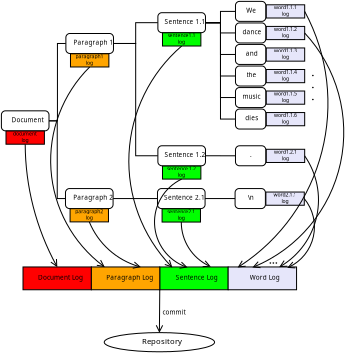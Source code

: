 <?xml version="1.0" encoding="UTF-8"?>
<dia:diagram xmlns:dia="http://www.lysator.liu.se/~alla/dia/">
  <dia:layer name="Background" visible="true">
    <dia:object type="Standard - ZigZagLine" version="0" id="O0">
      <dia:attribute name="obj_pos">
        <dia:point val="7.2,15.75"/>
      </dia:attribute>
      <dia:attribute name="obj_bb">
        <dia:rectangle val="7.15,6.03;9.36,15.8"/>
      </dia:attribute>
      <dia:attribute name="orth_points">
        <dia:point val="7.2,15.75"/>
        <dia:point val="8.255,15.75"/>
        <dia:point val="8.255,6.08"/>
        <dia:point val="9.31,6.08"/>
      </dia:attribute>
      <dia:attribute name="orth_orient">
        <dia:enum val="0"/>
        <dia:enum val="1"/>
        <dia:enum val="0"/>
      </dia:attribute>
      <dia:connections>
        <dia:connection handle="0" to="O56" connection="4"/>
        <dia:connection handle="1" to="O48" connection="3"/>
      </dia:connections>
    </dia:object>
    <dia:object type="Standard - ZigZagLine" version="0" id="O1">
      <dia:attribute name="obj_pos">
        <dia:point val="15.26,6.08"/>
      </dia:attribute>
      <dia:attribute name="obj_bb">
        <dia:rectangle val="15.21,3.43;20.86,6.13"/>
      </dia:attribute>
      <dia:attribute name="orth_points">
        <dia:point val="15.26,6.08"/>
        <dia:point val="18.035,6.08"/>
        <dia:point val="18.035,3.48"/>
        <dia:point val="20.81,3.48"/>
      </dia:attribute>
      <dia:attribute name="orth_orient">
        <dia:enum val="0"/>
        <dia:enum val="1"/>
        <dia:enum val="0"/>
      </dia:attribute>
      <dia:connections>
        <dia:connection handle="0" to="O48" connection="4"/>
        <dia:connection handle="1" to="O38" connection="3"/>
      </dia:connections>
    </dia:object>
    <dia:group>
      <dia:object type="Standard - Box" version="0" id="O2">
        <dia:attribute name="obj_pos">
          <dia:point val="30.51,11.587"/>
        </dia:attribute>
        <dia:attribute name="obj_bb">
          <dia:rectangle val="30.46,11.537;34.35,14.137"/>
        </dia:attribute>
        <dia:attribute name="elem_corner">
          <dia:point val="30.51,11.587"/>
        </dia:attribute>
        <dia:attribute name="elem_width">
          <dia:real val="3.79"/>
        </dia:attribute>
        <dia:attribute name="elem_height">
          <dia:real val="2.5"/>
        </dia:attribute>
        <dia:attribute name="show_background">
          <dia:boolean val="true"/>
        </dia:attribute>
        <dia:attribute name="corner_radius">
          <dia:real val="0.5"/>
        </dia:attribute>
      </dia:object>
      <dia:object type="Standard - Text" version="0" id="O3">
        <dia:attribute name="obj_pos">
          <dia:point val="31.392,12.998"/>
        </dia:attribute>
        <dia:attribute name="obj_bb">
          <dia:rectangle val="31.392,12.198;33.392,13.448"/>
        </dia:attribute>
        <dia:attribute name="text">
          <dia:composite type="text">
            <dia:attribute name="string">
              <dia:string>#music#</dia:string>
            </dia:attribute>
            <dia:attribute name="font">
              <dia:font family="sans" style="0" name="Helvetica"/>
            </dia:attribute>
            <dia:attribute name="height">
              <dia:real val="1"/>
            </dia:attribute>
            <dia:attribute name="pos">
              <dia:point val="31.392,12.998"/>
            </dia:attribute>
            <dia:attribute name="color">
              <dia:color val="#000000"/>
            </dia:attribute>
            <dia:attribute name="alignment">
              <dia:enum val="0"/>
            </dia:attribute>
          </dia:composite>
        </dia:attribute>
      </dia:object>
    </dia:group>
    <dia:group>
      <dia:object type="Standard - Box" version="0" id="O4">
        <dia:attribute name="obj_pos">
          <dia:point val="30.51,8.895"/>
        </dia:attribute>
        <dia:attribute name="obj_bb">
          <dia:rectangle val="30.46,8.845;34.35,11.445"/>
        </dia:attribute>
        <dia:attribute name="elem_corner">
          <dia:point val="30.51,8.895"/>
        </dia:attribute>
        <dia:attribute name="elem_width">
          <dia:real val="3.79"/>
        </dia:attribute>
        <dia:attribute name="elem_height">
          <dia:real val="2.5"/>
        </dia:attribute>
        <dia:attribute name="show_background">
          <dia:boolean val="true"/>
        </dia:attribute>
        <dia:attribute name="corner_radius">
          <dia:real val="0.5"/>
        </dia:attribute>
      </dia:object>
      <dia:object type="Standard - Text" version="0" id="O5">
        <dia:attribute name="obj_pos">
          <dia:point val="31.892,10.307"/>
        </dia:attribute>
        <dia:attribute name="obj_bb">
          <dia:rectangle val="31.892,9.507;32.892,10.757"/>
        </dia:attribute>
        <dia:attribute name="text">
          <dia:composite type="text">
            <dia:attribute name="string">
              <dia:string>#the#</dia:string>
            </dia:attribute>
            <dia:attribute name="font">
              <dia:font family="sans" style="0" name="Helvetica"/>
            </dia:attribute>
            <dia:attribute name="height">
              <dia:real val="1"/>
            </dia:attribute>
            <dia:attribute name="pos">
              <dia:point val="31.892,10.307"/>
            </dia:attribute>
            <dia:attribute name="color">
              <dia:color val="#000000"/>
            </dia:attribute>
            <dia:attribute name="alignment">
              <dia:enum val="0"/>
            </dia:attribute>
          </dia:composite>
        </dia:attribute>
      </dia:object>
    </dia:group>
    <dia:group>
      <dia:object type="Standard - Box" version="0" id="O6">
        <dia:attribute name="obj_pos">
          <dia:point val="30.51,6.203"/>
        </dia:attribute>
        <dia:attribute name="obj_bb">
          <dia:rectangle val="30.46,6.153;34.35,8.753"/>
        </dia:attribute>
        <dia:attribute name="elem_corner">
          <dia:point val="30.51,6.203"/>
        </dia:attribute>
        <dia:attribute name="elem_width">
          <dia:real val="3.79"/>
        </dia:attribute>
        <dia:attribute name="elem_height">
          <dia:real val="2.5"/>
        </dia:attribute>
        <dia:attribute name="show_background">
          <dia:boolean val="true"/>
        </dia:attribute>
        <dia:attribute name="corner_radius">
          <dia:real val="0.5"/>
        </dia:attribute>
      </dia:object>
      <dia:object type="Standard - Text" version="0" id="O7">
        <dia:attribute name="obj_pos">
          <dia:point val="31.792,7.615"/>
        </dia:attribute>
        <dia:attribute name="obj_bb">
          <dia:rectangle val="31.792,6.815;32.992,8.065"/>
        </dia:attribute>
        <dia:attribute name="text">
          <dia:composite type="text">
            <dia:attribute name="string">
              <dia:string>#and#</dia:string>
            </dia:attribute>
            <dia:attribute name="font">
              <dia:font family="sans" style="0" name="Helvetica"/>
            </dia:attribute>
            <dia:attribute name="height">
              <dia:real val="1"/>
            </dia:attribute>
            <dia:attribute name="pos">
              <dia:point val="31.792,7.615"/>
            </dia:attribute>
            <dia:attribute name="color">
              <dia:color val="#000000"/>
            </dia:attribute>
            <dia:attribute name="alignment">
              <dia:enum val="0"/>
            </dia:attribute>
          </dia:composite>
        </dia:attribute>
      </dia:object>
    </dia:group>
    <dia:group>
      <dia:object type="Standard - Box" version="0" id="O8">
        <dia:attribute name="obj_pos">
          <dia:point val="30.51,3.512"/>
        </dia:attribute>
        <dia:attribute name="obj_bb">
          <dia:rectangle val="30.46,3.462;34.35,6.062"/>
        </dia:attribute>
        <dia:attribute name="elem_corner">
          <dia:point val="30.51,3.512"/>
        </dia:attribute>
        <dia:attribute name="elem_width">
          <dia:real val="3.79"/>
        </dia:attribute>
        <dia:attribute name="elem_height">
          <dia:real val="2.5"/>
        </dia:attribute>
        <dia:attribute name="show_background">
          <dia:boolean val="true"/>
        </dia:attribute>
        <dia:attribute name="corner_radius">
          <dia:real val="0.5"/>
        </dia:attribute>
      </dia:object>
      <dia:object type="Standard - Text" version="0" id="O9">
        <dia:attribute name="obj_pos">
          <dia:point val="31.392,4.924"/>
        </dia:attribute>
        <dia:attribute name="obj_bb">
          <dia:rectangle val="31.392,4.124;33.392,5.374"/>
        </dia:attribute>
        <dia:attribute name="text">
          <dia:composite type="text">
            <dia:attribute name="string">
              <dia:string>#dance#</dia:string>
            </dia:attribute>
            <dia:attribute name="font">
              <dia:font family="sans" style="0" name="Helvetica"/>
            </dia:attribute>
            <dia:attribute name="height">
              <dia:real val="1"/>
            </dia:attribute>
            <dia:attribute name="pos">
              <dia:point val="31.392,4.924"/>
            </dia:attribute>
            <dia:attribute name="color">
              <dia:color val="#000000"/>
            </dia:attribute>
            <dia:attribute name="alignment">
              <dia:enum val="0"/>
            </dia:attribute>
          </dia:composite>
        </dia:attribute>
      </dia:object>
    </dia:group>
    <dia:group>
      <dia:object type="Standard - Box" version="0" id="O10">
        <dia:attribute name="obj_pos">
          <dia:point val="30.51,0.82"/>
        </dia:attribute>
        <dia:attribute name="obj_bb">
          <dia:rectangle val="30.46,0.77;34.35,3.37"/>
        </dia:attribute>
        <dia:attribute name="elem_corner">
          <dia:point val="30.51,0.82"/>
        </dia:attribute>
        <dia:attribute name="elem_width">
          <dia:real val="3.79"/>
        </dia:attribute>
        <dia:attribute name="elem_height">
          <dia:real val="2.5"/>
        </dia:attribute>
        <dia:attribute name="show_background">
          <dia:boolean val="true"/>
        </dia:attribute>
        <dia:attribute name="corner_radius">
          <dia:real val="0.5"/>
        </dia:attribute>
      </dia:object>
      <dia:object type="Standard - Text" version="0" id="O11">
        <dia:attribute name="obj_pos">
          <dia:point val="31.868,2.232"/>
        </dia:attribute>
        <dia:attribute name="obj_bb">
          <dia:rectangle val="31.868,1.432;32.968,2.682"/>
        </dia:attribute>
        <dia:attribute name="text">
          <dia:composite type="text">
            <dia:attribute name="string">
              <dia:string>#We#</dia:string>
            </dia:attribute>
            <dia:attribute name="font">
              <dia:font family="sans" style="0" name="Helvetica"/>
            </dia:attribute>
            <dia:attribute name="height">
              <dia:real val="1"/>
            </dia:attribute>
            <dia:attribute name="pos">
              <dia:point val="31.868,2.232"/>
            </dia:attribute>
            <dia:attribute name="color">
              <dia:color val="#000000"/>
            </dia:attribute>
            <dia:attribute name="alignment">
              <dia:enum val="0"/>
            </dia:attribute>
          </dia:composite>
        </dia:attribute>
      </dia:object>
    </dia:group>
    <dia:object type="Standard - ZigZagLine" version="0" id="O12">
      <dia:attribute name="obj_pos">
        <dia:point val="26.76,3.48"/>
      </dia:attribute>
      <dia:attribute name="obj_bb">
        <dia:rectangle val="26.71,2.02;30.56,3.53"/>
      </dia:attribute>
      <dia:attribute name="orth_points">
        <dia:point val="26.76,3.48"/>
        <dia:point val="28.635,3.48"/>
        <dia:point val="28.635,2.07"/>
        <dia:point val="30.51,2.07"/>
      </dia:attribute>
      <dia:attribute name="orth_orient">
        <dia:enum val="0"/>
        <dia:enum val="1"/>
        <dia:enum val="0"/>
      </dia:attribute>
      <dia:connections>
        <dia:connection handle="0" to="O38" connection="4"/>
        <dia:connection handle="1" to="O10" connection="3"/>
      </dia:connections>
    </dia:object>
    <dia:object type="Standard - ZigZagLine" version="0" id="O13">
      <dia:attribute name="obj_pos">
        <dia:point val="26.76,3.48"/>
      </dia:attribute>
      <dia:attribute name="obj_bb">
        <dia:rectangle val="26.71,3.43;30.56,4.812"/>
      </dia:attribute>
      <dia:attribute name="orth_points">
        <dia:point val="26.76,3.48"/>
        <dia:point val="28.635,3.48"/>
        <dia:point val="28.635,4.762"/>
        <dia:point val="30.51,4.762"/>
      </dia:attribute>
      <dia:attribute name="orth_orient">
        <dia:enum val="0"/>
        <dia:enum val="1"/>
        <dia:enum val="0"/>
      </dia:attribute>
      <dia:connections>
        <dia:connection handle="0" to="O38" connection="4"/>
        <dia:connection handle="1" to="O8" connection="3"/>
      </dia:connections>
    </dia:object>
    <dia:object type="Standard - ZigZagLine" version="0" id="O14">
      <dia:attribute name="obj_pos">
        <dia:point val="26.76,3.48"/>
      </dia:attribute>
      <dia:attribute name="obj_bb">
        <dia:rectangle val="26.71,3.43;30.56,7.503"/>
      </dia:attribute>
      <dia:attribute name="orth_points">
        <dia:point val="26.76,3.48"/>
        <dia:point val="28.635,3.48"/>
        <dia:point val="28.635,7.453"/>
        <dia:point val="30.51,7.453"/>
      </dia:attribute>
      <dia:attribute name="orth_orient">
        <dia:enum val="0"/>
        <dia:enum val="1"/>
        <dia:enum val="0"/>
      </dia:attribute>
      <dia:connections>
        <dia:connection handle="0" to="O38" connection="4"/>
        <dia:connection handle="1" to="O6" connection="3"/>
      </dia:connections>
    </dia:object>
    <dia:object type="Standard - ZigZagLine" version="0" id="O15">
      <dia:attribute name="obj_pos">
        <dia:point val="26.76,3.48"/>
      </dia:attribute>
      <dia:attribute name="obj_bb">
        <dia:rectangle val="26.71,3.43;30.56,10.195"/>
      </dia:attribute>
      <dia:attribute name="orth_points">
        <dia:point val="26.76,3.48"/>
        <dia:point val="28.635,3.48"/>
        <dia:point val="28.635,10.145"/>
        <dia:point val="30.51,10.145"/>
      </dia:attribute>
      <dia:attribute name="orth_orient">
        <dia:enum val="0"/>
        <dia:enum val="1"/>
        <dia:enum val="0"/>
      </dia:attribute>
      <dia:connections>
        <dia:connection handle="0" to="O38" connection="4"/>
        <dia:connection handle="1" to="O4" connection="3"/>
      </dia:connections>
    </dia:object>
    <dia:object type="Standard - ZigZagLine" version="0" id="O16">
      <dia:attribute name="obj_pos">
        <dia:point val="26.76,3.48"/>
      </dia:attribute>
      <dia:attribute name="obj_bb">
        <dia:rectangle val="26.71,3.43;30.56,12.887"/>
      </dia:attribute>
      <dia:attribute name="orth_points">
        <dia:point val="26.76,3.48"/>
        <dia:point val="28.635,3.48"/>
        <dia:point val="28.635,12.837"/>
        <dia:point val="30.51,12.837"/>
      </dia:attribute>
      <dia:attribute name="orth_orient">
        <dia:enum val="0"/>
        <dia:enum val="1"/>
        <dia:enum val="0"/>
      </dia:attribute>
      <dia:connections>
        <dia:connection handle="0" to="O38" connection="4"/>
        <dia:connection handle="1" to="O2" connection="3"/>
      </dia:connections>
    </dia:object>
    <dia:object type="Standard - ZigZagLine" version="0" id="O17">
      <dia:attribute name="obj_pos">
        <dia:point val="26.76,3.48"/>
      </dia:attribute>
      <dia:attribute name="obj_bb">
        <dia:rectangle val="26.71,3.43;30.56,15.578"/>
      </dia:attribute>
      <dia:attribute name="orth_points">
        <dia:point val="26.76,3.48"/>
        <dia:point val="28.635,3.48"/>
        <dia:point val="28.635,15.528"/>
        <dia:point val="30.51,15.528"/>
      </dia:attribute>
      <dia:attribute name="orth_orient">
        <dia:enum val="0"/>
        <dia:enum val="1"/>
        <dia:enum val="0"/>
      </dia:attribute>
      <dia:connections>
        <dia:connection handle="0" to="O38" connection="4"/>
        <dia:connection handle="1" to="O30" connection="3"/>
      </dia:connections>
    </dia:object>
    <dia:object type="Standard - ZigZagLine" version="0" id="O18">
      <dia:attribute name="obj_pos">
        <dia:point val="15.26,6.08"/>
      </dia:attribute>
      <dia:attribute name="obj_bb">
        <dia:rectangle val="15.21,6.03;20.86,20.165"/>
      </dia:attribute>
      <dia:attribute name="orth_points">
        <dia:point val="15.26,6.08"/>
        <dia:point val="18.035,6.08"/>
        <dia:point val="18.035,20.115"/>
        <dia:point val="20.81,20.115"/>
      </dia:attribute>
      <dia:attribute name="orth_orient">
        <dia:enum val="0"/>
        <dia:enum val="1"/>
        <dia:enum val="0"/>
      </dia:attribute>
      <dia:connections>
        <dia:connection handle="0" to="O48" connection="4"/>
        <dia:connection handle="1" to="O67" connection="3"/>
      </dia:connections>
    </dia:object>
    <dia:group>
      <dia:object type="Standard - Box" version="0" id="O19">
        <dia:attribute name="obj_pos">
          <dia:point val="34.36,1.245"/>
        </dia:attribute>
        <dia:attribute name="obj_bb">
          <dia:rectangle val="34.31,1.195;39.21,2.945"/>
        </dia:attribute>
        <dia:attribute name="elem_corner">
          <dia:point val="34.36,1.245"/>
        </dia:attribute>
        <dia:attribute name="elem_width">
          <dia:real val="4.8"/>
        </dia:attribute>
        <dia:attribute name="elem_height">
          <dia:real val="1.65"/>
        </dia:attribute>
        <dia:attribute name="inner_color">
          <dia:color val="#e6e6fa"/>
        </dia:attribute>
        <dia:attribute name="show_background">
          <dia:boolean val="true"/>
        </dia:attribute>
      </dia:object>
      <dia:object type="Standard - Text" version="0" id="O20">
        <dia:attribute name="obj_pos">
          <dia:point val="36.749,1.809"/>
        </dia:attribute>
        <dia:attribute name="obj_bb">
          <dia:rectangle val="35.399,1.159;38.099,2.959"/>
        </dia:attribute>
        <dia:attribute name="text">
          <dia:composite type="text">
            <dia:attribute name="string">
              <dia:string>#word1.1.1
log#</dia:string>
            </dia:attribute>
            <dia:attribute name="font">
              <dia:font family="sans" style="0" name="Helvetica"/>
            </dia:attribute>
            <dia:attribute name="height">
              <dia:real val="0.8"/>
            </dia:attribute>
            <dia:attribute name="pos">
              <dia:point val="36.749,1.809"/>
            </dia:attribute>
            <dia:attribute name="color">
              <dia:color val="#000000"/>
            </dia:attribute>
            <dia:attribute name="alignment">
              <dia:enum val="1"/>
            </dia:attribute>
          </dia:composite>
        </dia:attribute>
      </dia:object>
    </dia:group>
    <dia:group>
      <dia:object type="Standard - Box" version="0" id="O21">
        <dia:attribute name="obj_pos">
          <dia:point val="34.36,3.947"/>
        </dia:attribute>
        <dia:attribute name="obj_bb">
          <dia:rectangle val="34.31,3.897;39.21,5.647"/>
        </dia:attribute>
        <dia:attribute name="elem_corner">
          <dia:point val="34.36,3.947"/>
        </dia:attribute>
        <dia:attribute name="elem_width">
          <dia:real val="4.8"/>
        </dia:attribute>
        <dia:attribute name="elem_height">
          <dia:real val="1.65"/>
        </dia:attribute>
        <dia:attribute name="inner_color">
          <dia:color val="#e6e6fa"/>
        </dia:attribute>
        <dia:attribute name="show_background">
          <dia:boolean val="true"/>
        </dia:attribute>
      </dia:object>
      <dia:object type="Standard - Text" version="0" id="O22">
        <dia:attribute name="obj_pos">
          <dia:point val="36.749,4.512"/>
        </dia:attribute>
        <dia:attribute name="obj_bb">
          <dia:rectangle val="35.399,3.862;38.099,5.662"/>
        </dia:attribute>
        <dia:attribute name="text">
          <dia:composite type="text">
            <dia:attribute name="string">
              <dia:string>#word1.1.2
log#</dia:string>
            </dia:attribute>
            <dia:attribute name="font">
              <dia:font family="sans" style="0" name="Helvetica"/>
            </dia:attribute>
            <dia:attribute name="height">
              <dia:real val="0.8"/>
            </dia:attribute>
            <dia:attribute name="pos">
              <dia:point val="36.749,4.512"/>
            </dia:attribute>
            <dia:attribute name="color">
              <dia:color val="#000000"/>
            </dia:attribute>
            <dia:attribute name="alignment">
              <dia:enum val="1"/>
            </dia:attribute>
          </dia:composite>
        </dia:attribute>
      </dia:object>
    </dia:group>
    <dia:group>
      <dia:object type="Standard - Box" version="0" id="O23">
        <dia:attribute name="obj_pos">
          <dia:point val="34.36,6.639"/>
        </dia:attribute>
        <dia:attribute name="obj_bb">
          <dia:rectangle val="34.31,6.589;39.21,8.339"/>
        </dia:attribute>
        <dia:attribute name="elem_corner">
          <dia:point val="34.36,6.639"/>
        </dia:attribute>
        <dia:attribute name="elem_width">
          <dia:real val="4.8"/>
        </dia:attribute>
        <dia:attribute name="elem_height">
          <dia:real val="1.65"/>
        </dia:attribute>
        <dia:attribute name="inner_color">
          <dia:color val="#e6e6fa"/>
        </dia:attribute>
        <dia:attribute name="show_background">
          <dia:boolean val="true"/>
        </dia:attribute>
      </dia:object>
      <dia:object type="Standard - Text" version="0" id="O24">
        <dia:attribute name="obj_pos">
          <dia:point val="36.749,7.203"/>
        </dia:attribute>
        <dia:attribute name="obj_bb">
          <dia:rectangle val="35.399,6.553;38.099,8.353"/>
        </dia:attribute>
        <dia:attribute name="text">
          <dia:composite type="text">
            <dia:attribute name="string">
              <dia:string>#word1.1.3
log#</dia:string>
            </dia:attribute>
            <dia:attribute name="font">
              <dia:font family="sans" style="0" name="Helvetica"/>
            </dia:attribute>
            <dia:attribute name="height">
              <dia:real val="0.8"/>
            </dia:attribute>
            <dia:attribute name="pos">
              <dia:point val="36.749,7.203"/>
            </dia:attribute>
            <dia:attribute name="color">
              <dia:color val="#000000"/>
            </dia:attribute>
            <dia:attribute name="alignment">
              <dia:enum val="1"/>
            </dia:attribute>
          </dia:composite>
        </dia:attribute>
      </dia:object>
    </dia:group>
    <dia:group>
      <dia:object type="Standard - Box" version="0" id="O25">
        <dia:attribute name="obj_pos">
          <dia:point val="34.36,9.331"/>
        </dia:attribute>
        <dia:attribute name="obj_bb">
          <dia:rectangle val="34.31,9.281;39.21,11.031"/>
        </dia:attribute>
        <dia:attribute name="elem_corner">
          <dia:point val="34.36,9.331"/>
        </dia:attribute>
        <dia:attribute name="elem_width">
          <dia:real val="4.8"/>
        </dia:attribute>
        <dia:attribute name="elem_height">
          <dia:real val="1.65"/>
        </dia:attribute>
        <dia:attribute name="inner_color">
          <dia:color val="#e6e6fa"/>
        </dia:attribute>
        <dia:attribute name="show_background">
          <dia:boolean val="true"/>
        </dia:attribute>
      </dia:object>
      <dia:object type="Standard - Text" version="0" id="O26">
        <dia:attribute name="obj_pos">
          <dia:point val="36.749,9.895"/>
        </dia:attribute>
        <dia:attribute name="obj_bb">
          <dia:rectangle val="35.399,9.245;38.099,11.045"/>
        </dia:attribute>
        <dia:attribute name="text">
          <dia:composite type="text">
            <dia:attribute name="string">
              <dia:string>#word1.1.4
log#</dia:string>
            </dia:attribute>
            <dia:attribute name="font">
              <dia:font family="sans" style="0" name="Helvetica"/>
            </dia:attribute>
            <dia:attribute name="height">
              <dia:real val="0.8"/>
            </dia:attribute>
            <dia:attribute name="pos">
              <dia:point val="36.749,9.895"/>
            </dia:attribute>
            <dia:attribute name="color">
              <dia:color val="#000000"/>
            </dia:attribute>
            <dia:attribute name="alignment">
              <dia:enum val="1"/>
            </dia:attribute>
          </dia:composite>
        </dia:attribute>
      </dia:object>
    </dia:group>
    <dia:object type="Standard - Box" version="0" id="O27">
      <dia:attribute name="obj_pos">
        <dia:point val="34.36,12.022"/>
      </dia:attribute>
      <dia:attribute name="obj_bb">
        <dia:rectangle val="34.31,11.972;39.21,13.722"/>
      </dia:attribute>
      <dia:attribute name="elem_corner">
        <dia:point val="34.36,12.022"/>
      </dia:attribute>
      <dia:attribute name="elem_width">
        <dia:real val="4.8"/>
      </dia:attribute>
      <dia:attribute name="elem_height">
        <dia:real val="1.65"/>
      </dia:attribute>
      <dia:attribute name="inner_color">
        <dia:color val="#e6e6fa"/>
      </dia:attribute>
      <dia:attribute name="show_background">
        <dia:boolean val="true"/>
      </dia:attribute>
    </dia:object>
    <dia:object type="Standard - Text" version="0" id="O28">
      <dia:attribute name="obj_pos">
        <dia:point val="36.749,12.587"/>
      </dia:attribute>
      <dia:attribute name="obj_bb">
        <dia:rectangle val="35.399,11.937;38.099,13.737"/>
      </dia:attribute>
      <dia:attribute name="text">
        <dia:composite type="text">
          <dia:attribute name="string">
            <dia:string>#word1.1.5
log#</dia:string>
          </dia:attribute>
          <dia:attribute name="font">
            <dia:font family="sans" style="0" name="Helvetica"/>
          </dia:attribute>
          <dia:attribute name="height">
            <dia:real val="0.8"/>
          </dia:attribute>
          <dia:attribute name="pos">
            <dia:point val="36.749,12.587"/>
          </dia:attribute>
          <dia:attribute name="color">
            <dia:color val="#000000"/>
          </dia:attribute>
          <dia:attribute name="alignment">
            <dia:enum val="1"/>
          </dia:attribute>
        </dia:composite>
      </dia:attribute>
    </dia:object>
    <dia:object type="Standard - ZigZagLine" version="0" id="O29">
      <dia:attribute name="obj_pos">
        <dia:point val="26.76,20.115"/>
      </dia:attribute>
      <dia:attribute name="obj_bb">
        <dia:rectangle val="26.71,20.065;30.56,20.169"/>
      </dia:attribute>
      <dia:attribute name="orth_points">
        <dia:point val="26.76,20.115"/>
        <dia:point val="28.635,20.115"/>
        <dia:point val="28.635,20.119"/>
        <dia:point val="30.51,20.119"/>
      </dia:attribute>
      <dia:attribute name="orth_orient">
        <dia:enum val="0"/>
        <dia:enum val="1"/>
        <dia:enum val="0"/>
      </dia:attribute>
      <dia:connections>
        <dia:connection handle="0" to="O67" connection="4"/>
        <dia:connection handle="1" to="O34" connection="3"/>
      </dia:connections>
    </dia:object>
    <dia:group>
      <dia:group>
        <dia:object type="Standard - Box" version="0" id="O30">
          <dia:attribute name="obj_pos">
            <dia:point val="30.51,14.278"/>
          </dia:attribute>
          <dia:attribute name="obj_bb">
            <dia:rectangle val="30.46,14.228;34.35,16.828"/>
          </dia:attribute>
          <dia:attribute name="elem_corner">
            <dia:point val="30.51,14.278"/>
          </dia:attribute>
          <dia:attribute name="elem_width">
            <dia:real val="3.79"/>
          </dia:attribute>
          <dia:attribute name="elem_height">
            <dia:real val="2.5"/>
          </dia:attribute>
          <dia:attribute name="show_background">
            <dia:boolean val="true"/>
          </dia:attribute>
          <dia:attribute name="corner_radius">
            <dia:real val="0.5"/>
          </dia:attribute>
        </dia:object>
        <dia:object type="Standard - Text" version="0" id="O31">
          <dia:attribute name="obj_pos">
            <dia:point val="31.717,15.69"/>
          </dia:attribute>
          <dia:attribute name="obj_bb">
            <dia:rectangle val="31.717,14.89;33.067,16.14"/>
          </dia:attribute>
          <dia:attribute name="text">
            <dia:composite type="text">
              <dia:attribute name="string">
                <dia:string>#dies#</dia:string>
              </dia:attribute>
              <dia:attribute name="font">
                <dia:font family="sans" style="0" name="Helvetica"/>
              </dia:attribute>
              <dia:attribute name="height">
                <dia:real val="1"/>
              </dia:attribute>
              <dia:attribute name="pos">
                <dia:point val="31.717,15.69"/>
              </dia:attribute>
              <dia:attribute name="color">
                <dia:color val="#000000"/>
              </dia:attribute>
              <dia:attribute name="alignment">
                <dia:enum val="0"/>
              </dia:attribute>
            </dia:composite>
          </dia:attribute>
        </dia:object>
      </dia:group>
      <dia:group>
        <dia:object type="Standard - Box" version="0" id="O32">
          <dia:attribute name="obj_pos">
            <dia:point val="34.36,14.714"/>
          </dia:attribute>
          <dia:attribute name="obj_bb">
            <dia:rectangle val="34.31,14.664;39.21,16.414"/>
          </dia:attribute>
          <dia:attribute name="elem_corner">
            <dia:point val="34.36,14.714"/>
          </dia:attribute>
          <dia:attribute name="elem_width">
            <dia:real val="4.8"/>
          </dia:attribute>
          <dia:attribute name="elem_height">
            <dia:real val="1.65"/>
          </dia:attribute>
          <dia:attribute name="inner_color">
            <dia:color val="#e6e6fa"/>
          </dia:attribute>
          <dia:attribute name="show_background">
            <dia:boolean val="true"/>
          </dia:attribute>
        </dia:object>
        <dia:object type="Standard - Text" version="0" id="O33">
          <dia:attribute name="obj_pos">
            <dia:point val="36.749,15.278"/>
          </dia:attribute>
          <dia:attribute name="obj_bb">
            <dia:rectangle val="35.399,14.628;38.099,16.428"/>
          </dia:attribute>
          <dia:attribute name="text">
            <dia:composite type="text">
              <dia:attribute name="string">
                <dia:string>#word1.1.6
log#</dia:string>
              </dia:attribute>
              <dia:attribute name="font">
                <dia:font family="sans" style="0" name="Helvetica"/>
              </dia:attribute>
              <dia:attribute name="height">
                <dia:real val="0.8"/>
              </dia:attribute>
              <dia:attribute name="pos">
                <dia:point val="36.749,15.278"/>
              </dia:attribute>
              <dia:attribute name="color">
                <dia:color val="#000000"/>
              </dia:attribute>
              <dia:attribute name="alignment">
                <dia:enum val="1"/>
              </dia:attribute>
            </dia:composite>
          </dia:attribute>
        </dia:object>
      </dia:group>
    </dia:group>
    <dia:group>
      <dia:group>
        <dia:object type="Standard - Box" version="0" id="O34">
          <dia:attribute name="obj_pos">
            <dia:point val="30.51,18.869"/>
          </dia:attribute>
          <dia:attribute name="obj_bb">
            <dia:rectangle val="30.46,18.819;34.35,21.419"/>
          </dia:attribute>
          <dia:attribute name="elem_corner">
            <dia:point val="30.51,18.869"/>
          </dia:attribute>
          <dia:attribute name="elem_width">
            <dia:real val="3.79"/>
          </dia:attribute>
          <dia:attribute name="elem_height">
            <dia:real val="2.5"/>
          </dia:attribute>
          <dia:attribute name="show_background">
            <dia:boolean val="true"/>
          </dia:attribute>
          <dia:attribute name="corner_radius">
            <dia:real val="0.5"/>
          </dia:attribute>
        </dia:object>
        <dia:object type="Standard - Text" version="0" id="O35">
          <dia:attribute name="obj_pos">
            <dia:point val="32.318,20.281"/>
          </dia:attribute>
          <dia:attribute name="obj_bb">
            <dia:rectangle val="32.318,19.481;32.518,20.731"/>
          </dia:attribute>
          <dia:attribute name="text">
            <dia:composite type="text">
              <dia:attribute name="string">
                <dia:string>#.#</dia:string>
              </dia:attribute>
              <dia:attribute name="font">
                <dia:font family="sans" style="0" name="Helvetica"/>
              </dia:attribute>
              <dia:attribute name="height">
                <dia:real val="1"/>
              </dia:attribute>
              <dia:attribute name="pos">
                <dia:point val="32.318,20.281"/>
              </dia:attribute>
              <dia:attribute name="color">
                <dia:color val="#000000"/>
              </dia:attribute>
              <dia:attribute name="alignment">
                <dia:enum val="0"/>
              </dia:attribute>
            </dia:composite>
          </dia:attribute>
        </dia:object>
      </dia:group>
      <dia:group>
        <dia:object type="Standard - Box" version="0" id="O36">
          <dia:attribute name="obj_pos">
            <dia:point val="34.36,19.305"/>
          </dia:attribute>
          <dia:attribute name="obj_bb">
            <dia:rectangle val="34.31,19.255;39.21,21.005"/>
          </dia:attribute>
          <dia:attribute name="elem_corner">
            <dia:point val="34.36,19.305"/>
          </dia:attribute>
          <dia:attribute name="elem_width">
            <dia:real val="4.8"/>
          </dia:attribute>
          <dia:attribute name="elem_height">
            <dia:real val="1.65"/>
          </dia:attribute>
          <dia:attribute name="inner_color">
            <dia:color val="#e6e6fa"/>
          </dia:attribute>
          <dia:attribute name="show_background">
            <dia:boolean val="true"/>
          </dia:attribute>
        </dia:object>
        <dia:object type="Standard - Text" version="0" id="O37">
          <dia:attribute name="obj_pos">
            <dia:point val="36.749,19.869"/>
          </dia:attribute>
          <dia:attribute name="obj_bb">
            <dia:rectangle val="35.399,19.219;38.099,21.019"/>
          </dia:attribute>
          <dia:attribute name="text">
            <dia:composite type="text">
              <dia:attribute name="string">
                <dia:string>#word1.2.1
log#</dia:string>
              </dia:attribute>
              <dia:attribute name="font">
                <dia:font family="sans" style="0" name="Helvetica"/>
              </dia:attribute>
              <dia:attribute name="height">
                <dia:real val="0.8"/>
              </dia:attribute>
              <dia:attribute name="pos">
                <dia:point val="36.749,19.869"/>
              </dia:attribute>
              <dia:attribute name="color">
                <dia:color val="#000000"/>
              </dia:attribute>
              <dia:attribute name="alignment">
                <dia:enum val="1"/>
              </dia:attribute>
            </dia:composite>
          </dia:attribute>
        </dia:object>
      </dia:group>
    </dia:group>
    <dia:group>
      <dia:object type="Standard - Box" version="0" id="O38">
        <dia:attribute name="obj_pos">
          <dia:point val="20.81,2.23"/>
        </dia:attribute>
        <dia:attribute name="obj_bb">
          <dia:rectangle val="20.76,2.18;26.81,4.78"/>
        </dia:attribute>
        <dia:attribute name="elem_corner">
          <dia:point val="20.81,2.23"/>
        </dia:attribute>
        <dia:attribute name="elem_width">
          <dia:real val="5.95"/>
        </dia:attribute>
        <dia:attribute name="elem_height">
          <dia:real val="2.5"/>
        </dia:attribute>
        <dia:attribute name="show_background">
          <dia:boolean val="true"/>
        </dia:attribute>
        <dia:attribute name="corner_radius">
          <dia:real val="0.5"/>
        </dia:attribute>
      </dia:object>
      <dia:object type="Standard - Text" version="0" id="O39">
        <dia:attribute name="obj_pos">
          <dia:point val="21.622,3.642"/>
        </dia:attribute>
        <dia:attribute name="obj_bb">
          <dia:rectangle val="21.622,2.842;25.922,4.092"/>
        </dia:attribute>
        <dia:attribute name="text">
          <dia:composite type="text">
            <dia:attribute name="string">
              <dia:string>#Sentence 1.1#</dia:string>
            </dia:attribute>
            <dia:attribute name="font">
              <dia:font family="sans" style="0" name="Helvetica"/>
            </dia:attribute>
            <dia:attribute name="height">
              <dia:real val="1"/>
            </dia:attribute>
            <dia:attribute name="pos">
              <dia:point val="21.622,3.642"/>
            </dia:attribute>
            <dia:attribute name="color">
              <dia:color val="#000000"/>
            </dia:attribute>
            <dia:attribute name="alignment">
              <dia:enum val="0"/>
            </dia:attribute>
          </dia:composite>
        </dia:attribute>
      </dia:object>
    </dia:group>
    <dia:object type="Standard - Box" version="0" id="O40">
      <dia:attribute name="obj_pos">
        <dia:point val="21.385,4.746"/>
      </dia:attribute>
      <dia:attribute name="obj_bb">
        <dia:rectangle val="21.335,4.696;26.235,6.446"/>
      </dia:attribute>
      <dia:attribute name="elem_corner">
        <dia:point val="21.385,4.746"/>
      </dia:attribute>
      <dia:attribute name="elem_width">
        <dia:real val="4.8"/>
      </dia:attribute>
      <dia:attribute name="elem_height">
        <dia:real val="1.65"/>
      </dia:attribute>
      <dia:attribute name="inner_color">
        <dia:color val="#00ff00"/>
      </dia:attribute>
      <dia:attribute name="show_background">
        <dia:boolean val="true"/>
      </dia:attribute>
    </dia:object>
    <dia:object type="Standard - Text" version="0" id="O41">
      <dia:attribute name="obj_pos">
        <dia:point val="23.774,5.31"/>
      </dia:attribute>
      <dia:attribute name="obj_bb">
        <dia:rectangle val="22.099,4.66;25.449,6.46"/>
      </dia:attribute>
      <dia:attribute name="text">
        <dia:composite type="text">
          <dia:attribute name="string">
            <dia:string>#sentence1.1
log#</dia:string>
          </dia:attribute>
          <dia:attribute name="font">
            <dia:font family="sans" style="0" name="Helvetica"/>
          </dia:attribute>
          <dia:attribute name="height">
            <dia:real val="0.8"/>
          </dia:attribute>
          <dia:attribute name="pos">
            <dia:point val="23.774,5.31"/>
          </dia:attribute>
          <dia:attribute name="color">
            <dia:color val="#000000"/>
          </dia:attribute>
          <dia:attribute name="alignment">
            <dia:enum val="1"/>
          </dia:attribute>
        </dia:composite>
      </dia:attribute>
    </dia:object>
    <dia:object type="Standard - ZigZagLine" version="0" id="O42">
      <dia:attribute name="obj_pos">
        <dia:point val="15.21,25.465"/>
      </dia:attribute>
      <dia:attribute name="obj_bb">
        <dia:rectangle val="15.21,25.415;20.831,25.515"/>
      </dia:attribute>
      <dia:attribute name="orth_points">
        <dia:point val="15.21,25.465"/>
        <dia:point val="15.21,25.465"/>
        <dia:point val="20.76,25.465"/>
        <dia:point val="20.76,25.465"/>
      </dia:attribute>
      <dia:attribute name="orth_orient">
        <dia:enum val="0"/>
        <dia:enum val="1"/>
        <dia:enum val="0"/>
      </dia:attribute>
      <dia:connections>
        <dia:connection handle="0" to="O44" connection="4"/>
        <dia:connection handle="1" to="O52" connection="3"/>
      </dia:connections>
    </dia:object>
    <dia:object type="Standard - ZigZagLine" version="0" id="O43">
      <dia:attribute name="obj_pos">
        <dia:point val="7.2,15.75"/>
      </dia:attribute>
      <dia:attribute name="obj_bb">
        <dia:rectangle val="7.15,15.7;9.31,25.515"/>
      </dia:attribute>
      <dia:attribute name="orth_points">
        <dia:point val="7.2,15.75"/>
        <dia:point val="8.23,15.75"/>
        <dia:point val="8.23,25.465"/>
        <dia:point val="9.26,25.465"/>
      </dia:attribute>
      <dia:attribute name="orth_orient">
        <dia:enum val="0"/>
        <dia:enum val="1"/>
        <dia:enum val="0"/>
      </dia:attribute>
      <dia:connections>
        <dia:connection handle="0" to="O56" connection="4"/>
        <dia:connection handle="1" to="O44" connection="3"/>
      </dia:connections>
    </dia:object>
    <dia:group>
      <dia:object type="Standard - Box" version="0" id="O44">
        <dia:attribute name="obj_pos">
          <dia:point val="9.26,24.215"/>
        </dia:attribute>
        <dia:attribute name="obj_bb">
          <dia:rectangle val="9.21,24.165;15.26,26.765"/>
        </dia:attribute>
        <dia:attribute name="elem_corner">
          <dia:point val="9.26,24.215"/>
        </dia:attribute>
        <dia:attribute name="elem_width">
          <dia:real val="5.95"/>
        </dia:attribute>
        <dia:attribute name="elem_height">
          <dia:real val="2.5"/>
        </dia:attribute>
        <dia:attribute name="show_background">
          <dia:boolean val="true"/>
        </dia:attribute>
        <dia:attribute name="corner_radius">
          <dia:real val="0.5"/>
        </dia:attribute>
      </dia:object>
      <dia:object type="Standard - Text" version="0" id="O45">
        <dia:attribute name="obj_pos">
          <dia:point val="10.222,25.627"/>
        </dia:attribute>
        <dia:attribute name="obj_bb">
          <dia:rectangle val="10.222,24.827;14.222,26.077"/>
        </dia:attribute>
        <dia:attribute name="text">
          <dia:composite type="text">
            <dia:attribute name="string">
              <dia:string>#Paragraph 2#</dia:string>
            </dia:attribute>
            <dia:attribute name="font">
              <dia:font family="sans" style="0" name="Helvetica"/>
            </dia:attribute>
            <dia:attribute name="height">
              <dia:real val="1"/>
            </dia:attribute>
            <dia:attribute name="pos">
              <dia:point val="10.222,25.627"/>
            </dia:attribute>
            <dia:attribute name="color">
              <dia:color val="#000000"/>
            </dia:attribute>
            <dia:attribute name="alignment">
              <dia:enum val="0"/>
            </dia:attribute>
          </dia:composite>
        </dia:attribute>
      </dia:object>
    </dia:group>
    <dia:object type="Standard - Box" version="0" id="O46">
      <dia:attribute name="obj_pos">
        <dia:point val="9.835,26.731"/>
      </dia:attribute>
      <dia:attribute name="obj_bb">
        <dia:rectangle val="9.785,26.681;14.685,28.431"/>
      </dia:attribute>
      <dia:attribute name="elem_corner">
        <dia:point val="9.835,26.731"/>
      </dia:attribute>
      <dia:attribute name="elem_width">
        <dia:real val="4.8"/>
      </dia:attribute>
      <dia:attribute name="elem_height">
        <dia:real val="1.65"/>
      </dia:attribute>
      <dia:attribute name="inner_color">
        <dia:color val="#ffa500"/>
      </dia:attribute>
      <dia:attribute name="show_background">
        <dia:boolean val="true"/>
      </dia:attribute>
    </dia:object>
    <dia:object type="Standard - Text" version="0" id="O47">
      <dia:attribute name="obj_pos">
        <dia:point val="12.224,27.295"/>
      </dia:attribute>
      <dia:attribute name="obj_bb">
        <dia:rectangle val="10.624,26.624;13.846,28.488"/>
      </dia:attribute>
      <dia:attribute name="text">
        <dia:composite type="text">
          <dia:attribute name="string">
            <dia:string>#paragraph2
log#</dia:string>
          </dia:attribute>
          <dia:attribute name="font">
            <dia:font family="sans" style="0" name="Helvetica"/>
          </dia:attribute>
          <dia:attribute name="height">
            <dia:real val="0.8"/>
          </dia:attribute>
          <dia:attribute name="pos">
            <dia:point val="12.224,27.295"/>
          </dia:attribute>
          <dia:attribute name="color">
            <dia:color val="#000000"/>
          </dia:attribute>
          <dia:attribute name="alignment">
            <dia:enum val="1"/>
          </dia:attribute>
        </dia:composite>
      </dia:attribute>
    </dia:object>
    <dia:group>
      <dia:object type="Standard - Box" version="0" id="O48">
        <dia:attribute name="obj_pos">
          <dia:point val="9.31,4.83"/>
        </dia:attribute>
        <dia:attribute name="obj_bb">
          <dia:rectangle val="9.26,4.78;15.31,7.38"/>
        </dia:attribute>
        <dia:attribute name="elem_corner">
          <dia:point val="9.31,4.83"/>
        </dia:attribute>
        <dia:attribute name="elem_width">
          <dia:real val="5.95"/>
        </dia:attribute>
        <dia:attribute name="elem_height">
          <dia:real val="2.5"/>
        </dia:attribute>
        <dia:attribute name="show_background">
          <dia:boolean val="true"/>
        </dia:attribute>
        <dia:attribute name="corner_radius">
          <dia:real val="0.5"/>
        </dia:attribute>
      </dia:object>
      <dia:object type="Standard - Text" version="0" id="O49">
        <dia:attribute name="obj_pos">
          <dia:point val="10.272,6.242"/>
        </dia:attribute>
        <dia:attribute name="obj_bb">
          <dia:rectangle val="10.272,5.442;14.272,6.692"/>
        </dia:attribute>
        <dia:attribute name="text">
          <dia:composite type="text">
            <dia:attribute name="string">
              <dia:string>#Paragraph 1#</dia:string>
            </dia:attribute>
            <dia:attribute name="font">
              <dia:font family="sans" style="0" name="Helvetica"/>
            </dia:attribute>
            <dia:attribute name="height">
              <dia:real val="1"/>
            </dia:attribute>
            <dia:attribute name="pos">
              <dia:point val="10.272,6.242"/>
            </dia:attribute>
            <dia:attribute name="color">
              <dia:color val="#000000"/>
            </dia:attribute>
            <dia:attribute name="alignment">
              <dia:enum val="0"/>
            </dia:attribute>
          </dia:composite>
        </dia:attribute>
      </dia:object>
    </dia:group>
    <dia:object type="Standard - Box" version="0" id="O50">
      <dia:attribute name="obj_pos">
        <dia:point val="9.885,7.367"/>
      </dia:attribute>
      <dia:attribute name="obj_bb">
        <dia:rectangle val="9.835,7.317;14.735,9.067"/>
      </dia:attribute>
      <dia:attribute name="elem_corner">
        <dia:point val="9.885,7.367"/>
      </dia:attribute>
      <dia:attribute name="elem_width">
        <dia:real val="4.8"/>
      </dia:attribute>
      <dia:attribute name="elem_height">
        <dia:real val="1.65"/>
      </dia:attribute>
      <dia:attribute name="inner_color">
        <dia:color val="#ffa500"/>
      </dia:attribute>
      <dia:attribute name="show_background">
        <dia:boolean val="true"/>
      </dia:attribute>
    </dia:object>
    <dia:object type="Standard - Text" version="0" id="O51">
      <dia:attribute name="obj_pos">
        <dia:point val="12.274,7.931"/>
      </dia:attribute>
      <dia:attribute name="obj_bb">
        <dia:rectangle val="10.674,7.26;13.896,9.124"/>
      </dia:attribute>
      <dia:attribute name="text">
        <dia:composite type="text">
          <dia:attribute name="string">
            <dia:string>#paragraph1
log#</dia:string>
          </dia:attribute>
          <dia:attribute name="font">
            <dia:font family="sans" style="0" name="Helvetica"/>
          </dia:attribute>
          <dia:attribute name="height">
            <dia:real val="0.8"/>
          </dia:attribute>
          <dia:attribute name="pos">
            <dia:point val="12.274,7.931"/>
          </dia:attribute>
          <dia:attribute name="color">
            <dia:color val="#000000"/>
          </dia:attribute>
          <dia:attribute name="alignment">
            <dia:enum val="1"/>
          </dia:attribute>
        </dia:composite>
      </dia:attribute>
    </dia:object>
    <dia:group>
      <dia:object type="Standard - Box" version="0" id="O52">
        <dia:attribute name="obj_pos">
          <dia:point val="20.76,24.215"/>
        </dia:attribute>
        <dia:attribute name="obj_bb">
          <dia:rectangle val="20.71,24.165;26.76,26.765"/>
        </dia:attribute>
        <dia:attribute name="elem_corner">
          <dia:point val="20.76,24.215"/>
        </dia:attribute>
        <dia:attribute name="elem_width">
          <dia:real val="5.95"/>
        </dia:attribute>
        <dia:attribute name="elem_height">
          <dia:real val="2.5"/>
        </dia:attribute>
        <dia:attribute name="show_background">
          <dia:boolean val="true"/>
        </dia:attribute>
        <dia:attribute name="corner_radius">
          <dia:real val="0.5"/>
        </dia:attribute>
      </dia:object>
      <dia:object type="Standard - Text" version="0" id="O53">
        <dia:attribute name="obj_pos">
          <dia:point val="21.572,25.627"/>
        </dia:attribute>
        <dia:attribute name="obj_bb">
          <dia:rectangle val="21.572,24.827;25.872,26.077"/>
        </dia:attribute>
        <dia:attribute name="text">
          <dia:composite type="text">
            <dia:attribute name="string">
              <dia:string>#Sentence 2.1#</dia:string>
            </dia:attribute>
            <dia:attribute name="font">
              <dia:font family="sans" style="0" name="Helvetica"/>
            </dia:attribute>
            <dia:attribute name="height">
              <dia:real val="1"/>
            </dia:attribute>
            <dia:attribute name="pos">
              <dia:point val="21.572,25.627"/>
            </dia:attribute>
            <dia:attribute name="color">
              <dia:color val="#000000"/>
            </dia:attribute>
            <dia:attribute name="alignment">
              <dia:enum val="0"/>
            </dia:attribute>
          </dia:composite>
        </dia:attribute>
      </dia:object>
    </dia:group>
    <dia:object type="Standard - Box" version="0" id="O54">
      <dia:attribute name="obj_pos">
        <dia:point val="21.335,26.752"/>
      </dia:attribute>
      <dia:attribute name="obj_bb">
        <dia:rectangle val="21.285,26.702;26.185,28.452"/>
      </dia:attribute>
      <dia:attribute name="elem_corner">
        <dia:point val="21.335,26.752"/>
      </dia:attribute>
      <dia:attribute name="elem_width">
        <dia:real val="4.8"/>
      </dia:attribute>
      <dia:attribute name="elem_height">
        <dia:real val="1.65"/>
      </dia:attribute>
      <dia:attribute name="inner_color">
        <dia:color val="#00ff00"/>
      </dia:attribute>
      <dia:attribute name="show_background">
        <dia:boolean val="true"/>
      </dia:attribute>
    </dia:object>
    <dia:object type="Standard - Text" version="0" id="O55">
      <dia:attribute name="obj_pos">
        <dia:point val="23.724,27.317"/>
      </dia:attribute>
      <dia:attribute name="obj_bb">
        <dia:rectangle val="22.049,26.667;25.399,28.467"/>
      </dia:attribute>
      <dia:attribute name="text">
        <dia:composite type="text">
          <dia:attribute name="string">
            <dia:string>#sentence2.1
log#</dia:string>
          </dia:attribute>
          <dia:attribute name="font">
            <dia:font family="sans" style="0" name="Helvetica"/>
          </dia:attribute>
          <dia:attribute name="height">
            <dia:real val="0.8"/>
          </dia:attribute>
          <dia:attribute name="pos">
            <dia:point val="23.724,27.317"/>
          </dia:attribute>
          <dia:attribute name="color">
            <dia:color val="#000000"/>
          </dia:attribute>
          <dia:attribute name="alignment">
            <dia:enum val="1"/>
          </dia:attribute>
        </dia:composite>
      </dia:attribute>
    </dia:object>
    <dia:object type="Standard - Box" version="0" id="O56">
      <dia:attribute name="obj_pos">
        <dia:point val="1.25,14.5"/>
      </dia:attribute>
      <dia:attribute name="obj_bb">
        <dia:rectangle val="1.2,14.45;7.25,17.05"/>
      </dia:attribute>
      <dia:attribute name="elem_corner">
        <dia:point val="1.25,14.5"/>
      </dia:attribute>
      <dia:attribute name="elem_width">
        <dia:real val="5.95"/>
      </dia:attribute>
      <dia:attribute name="elem_height">
        <dia:real val="2.5"/>
      </dia:attribute>
      <dia:attribute name="show_background">
        <dia:boolean val="true"/>
      </dia:attribute>
      <dia:attribute name="corner_radius">
        <dia:real val="0.5"/>
      </dia:attribute>
    </dia:object>
    <dia:object type="Standard - Text" version="0" id="O57">
      <dia:attribute name="obj_pos">
        <dia:point val="2.512,15.912"/>
      </dia:attribute>
      <dia:attribute name="obj_bb">
        <dia:rectangle val="2.512,15.112;5.912,16.362"/>
      </dia:attribute>
      <dia:attribute name="text">
        <dia:composite type="text">
          <dia:attribute name="string">
            <dia:string>#Document#</dia:string>
          </dia:attribute>
          <dia:attribute name="font">
            <dia:font family="sans" style="0" name="Helvetica"/>
          </dia:attribute>
          <dia:attribute name="height">
            <dia:real val="1"/>
          </dia:attribute>
          <dia:attribute name="pos">
            <dia:point val="2.512,15.912"/>
          </dia:attribute>
          <dia:attribute name="color">
            <dia:color val="#000000"/>
          </dia:attribute>
          <dia:attribute name="alignment">
            <dia:enum val="0"/>
          </dia:attribute>
        </dia:composite>
      </dia:attribute>
    </dia:object>
    <dia:object type="Standard - Box" version="0" id="O58">
      <dia:attribute name="obj_pos">
        <dia:point val="1.825,17.021"/>
      </dia:attribute>
      <dia:attribute name="obj_bb">
        <dia:rectangle val="1.775,16.971;6.675,18.721"/>
      </dia:attribute>
      <dia:attribute name="elem_corner">
        <dia:point val="1.825,17.021"/>
      </dia:attribute>
      <dia:attribute name="elem_width">
        <dia:real val="4.8"/>
      </dia:attribute>
      <dia:attribute name="elem_height">
        <dia:real val="1.65"/>
      </dia:attribute>
      <dia:attribute name="inner_color">
        <dia:color val="#ff0000"/>
      </dia:attribute>
      <dia:attribute name="show_background">
        <dia:boolean val="true"/>
      </dia:attribute>
    </dia:object>
    <dia:object type="Standard - Text" version="0" id="O59">
      <dia:attribute name="obj_pos">
        <dia:point val="4.214,17.586"/>
      </dia:attribute>
      <dia:attribute name="obj_bb">
        <dia:rectangle val="2.864,16.936;5.564,18.736"/>
      </dia:attribute>
      <dia:attribute name="text">
        <dia:composite type="text">
          <dia:attribute name="string">
            <dia:string>#document
log#</dia:string>
          </dia:attribute>
          <dia:attribute name="font">
            <dia:font family="sans" style="0" name="Helvetica"/>
          </dia:attribute>
          <dia:attribute name="height">
            <dia:real val="0.8"/>
          </dia:attribute>
          <dia:attribute name="pos">
            <dia:point val="4.214,17.586"/>
          </dia:attribute>
          <dia:attribute name="color">
            <dia:color val="#000000"/>
          </dia:attribute>
          <dia:attribute name="alignment">
            <dia:enum val="1"/>
          </dia:attribute>
        </dia:composite>
      </dia:attribute>
    </dia:object>
    <dia:object type="Standard - ZigZagLine" version="0" id="O60">
      <dia:attribute name="obj_pos">
        <dia:point val="26.71,25.465"/>
      </dia:attribute>
      <dia:attribute name="obj_bb">
        <dia:rectangle val="26.71,25.415;30.531,25.515"/>
      </dia:attribute>
      <dia:attribute name="orth_points">
        <dia:point val="26.71,25.465"/>
        <dia:point val="26.71,25.465"/>
        <dia:point val="30.46,25.465"/>
        <dia:point val="30.46,25.465"/>
      </dia:attribute>
      <dia:attribute name="orth_orient">
        <dia:enum val="0"/>
        <dia:enum val="1"/>
        <dia:enum val="0"/>
      </dia:attribute>
      <dia:connections>
        <dia:connection handle="0" to="O52" connection="4"/>
        <dia:connection handle="1" to="O63" connection="3"/>
      </dia:connections>
    </dia:object>
    <dia:group>
      <dia:group>
        <dia:object type="Standard - Box" version="0" id="O61">
          <dia:attribute name="obj_pos">
            <dia:point val="34.31,24.651"/>
          </dia:attribute>
          <dia:attribute name="obj_bb">
            <dia:rectangle val="34.26,24.601;39.16,26.351"/>
          </dia:attribute>
          <dia:attribute name="elem_corner">
            <dia:point val="34.31,24.651"/>
          </dia:attribute>
          <dia:attribute name="elem_width">
            <dia:real val="4.8"/>
          </dia:attribute>
          <dia:attribute name="elem_height">
            <dia:real val="1.65"/>
          </dia:attribute>
          <dia:attribute name="inner_color">
            <dia:color val="#e6e6fa"/>
          </dia:attribute>
          <dia:attribute name="show_background">
            <dia:boolean val="true"/>
          </dia:attribute>
        </dia:object>
        <dia:object type="Standard - Text" version="0" id="O62">
          <dia:attribute name="obj_pos">
            <dia:point val="36.699,25.215"/>
          </dia:attribute>
          <dia:attribute name="obj_bb">
            <dia:rectangle val="35.349,24.565;38.049,26.365"/>
          </dia:attribute>
          <dia:attribute name="text">
            <dia:composite type="text">
              <dia:attribute name="string">
                <dia:string>#word2.1.1
log#</dia:string>
              </dia:attribute>
              <dia:attribute name="font">
                <dia:font family="sans" style="0" name="Helvetica"/>
              </dia:attribute>
              <dia:attribute name="height">
                <dia:real val="0.8"/>
              </dia:attribute>
              <dia:attribute name="pos">
                <dia:point val="36.699,25.215"/>
              </dia:attribute>
              <dia:attribute name="color">
                <dia:color val="#000000"/>
              </dia:attribute>
              <dia:attribute name="alignment">
                <dia:enum val="1"/>
              </dia:attribute>
            </dia:composite>
          </dia:attribute>
        </dia:object>
      </dia:group>
      <dia:group>
        <dia:object type="Standard - Box" version="0" id="O63">
          <dia:attribute name="obj_pos">
            <dia:point val="30.46,24.215"/>
          </dia:attribute>
          <dia:attribute name="obj_bb">
            <dia:rectangle val="30.41,24.165;34.3,26.765"/>
          </dia:attribute>
          <dia:attribute name="elem_corner">
            <dia:point val="30.46,24.215"/>
          </dia:attribute>
          <dia:attribute name="elem_width">
            <dia:real val="3.79"/>
          </dia:attribute>
          <dia:attribute name="elem_height">
            <dia:real val="2.5"/>
          </dia:attribute>
          <dia:attribute name="show_background">
            <dia:boolean val="true"/>
          </dia:attribute>
          <dia:attribute name="corner_radius">
            <dia:real val="0.5"/>
          </dia:attribute>
        </dia:object>
        <dia:object type="Standard - Text" version="0" id="O64">
          <dia:attribute name="obj_pos">
            <dia:point val="32.042,25.627"/>
          </dia:attribute>
          <dia:attribute name="obj_bb">
            <dia:rectangle val="32.042,24.827;32.642,26.077"/>
          </dia:attribute>
          <dia:attribute name="text">
            <dia:composite type="text">
              <dia:attribute name="string">
                <dia:string>#\n#</dia:string>
              </dia:attribute>
              <dia:attribute name="font">
                <dia:font family="sans" style="0" name="Helvetica"/>
              </dia:attribute>
              <dia:attribute name="height">
                <dia:real val="1"/>
              </dia:attribute>
              <dia:attribute name="pos">
                <dia:point val="32.042,25.627"/>
              </dia:attribute>
              <dia:attribute name="color">
                <dia:color val="#000000"/>
              </dia:attribute>
              <dia:attribute name="alignment">
                <dia:enum val="0"/>
              </dia:attribute>
            </dia:composite>
          </dia:attribute>
        </dia:object>
      </dia:group>
    </dia:group>
    <dia:object type="Standard - Box" version="0" id="O65">
      <dia:attribute name="obj_pos">
        <dia:point val="21.385,21.381"/>
      </dia:attribute>
      <dia:attribute name="obj_bb">
        <dia:rectangle val="21.335,21.331;26.235,23.081"/>
      </dia:attribute>
      <dia:attribute name="elem_corner">
        <dia:point val="21.385,21.381"/>
      </dia:attribute>
      <dia:attribute name="elem_width">
        <dia:real val="4.8"/>
      </dia:attribute>
      <dia:attribute name="elem_height">
        <dia:real val="1.65"/>
      </dia:attribute>
      <dia:attribute name="inner_color">
        <dia:color val="#00ff00"/>
      </dia:attribute>
      <dia:attribute name="show_background">
        <dia:boolean val="true"/>
      </dia:attribute>
    </dia:object>
    <dia:object type="Standard - Text" version="0" id="O66">
      <dia:attribute name="obj_pos">
        <dia:point val="23.774,21.945"/>
      </dia:attribute>
      <dia:attribute name="obj_bb">
        <dia:rectangle val="22.024,21.274;25.546,23.137"/>
      </dia:attribute>
      <dia:attribute name="text">
        <dia:composite type="text">
          <dia:attribute name="string">
            <dia:string>#sentence 1.2
log#</dia:string>
          </dia:attribute>
          <dia:attribute name="font">
            <dia:font family="sans" style="0" name="Helvetica"/>
          </dia:attribute>
          <dia:attribute name="height">
            <dia:real val="0.8"/>
          </dia:attribute>
          <dia:attribute name="pos">
            <dia:point val="23.774,21.945"/>
          </dia:attribute>
          <dia:attribute name="color">
            <dia:color val="#000000"/>
          </dia:attribute>
          <dia:attribute name="alignment">
            <dia:enum val="1"/>
          </dia:attribute>
        </dia:composite>
      </dia:attribute>
    </dia:object>
    <dia:group>
      <dia:object type="Standard - Box" version="0" id="O67">
        <dia:attribute name="obj_pos">
          <dia:point val="20.81,18.865"/>
        </dia:attribute>
        <dia:attribute name="obj_bb">
          <dia:rectangle val="20.76,18.815;26.81,21.415"/>
        </dia:attribute>
        <dia:attribute name="elem_corner">
          <dia:point val="20.81,18.865"/>
        </dia:attribute>
        <dia:attribute name="elem_width">
          <dia:real val="5.95"/>
        </dia:attribute>
        <dia:attribute name="elem_height">
          <dia:real val="2.5"/>
        </dia:attribute>
        <dia:attribute name="show_background">
          <dia:boolean val="true"/>
        </dia:attribute>
        <dia:attribute name="corner_radius">
          <dia:real val="0.5"/>
        </dia:attribute>
      </dia:object>
      <dia:object type="Standard - Text" version="0" id="O68">
        <dia:attribute name="obj_pos">
          <dia:point val="21.622,20.277"/>
        </dia:attribute>
        <dia:attribute name="obj_bb">
          <dia:rectangle val="21.622,19.451;25.948,20.779"/>
        </dia:attribute>
        <dia:attribute name="text">
          <dia:composite type="text">
            <dia:attribute name="string">
              <dia:string>#Sentence 1.2#</dia:string>
            </dia:attribute>
            <dia:attribute name="font">
              <dia:font family="sans" style="0" name="Helvetica"/>
            </dia:attribute>
            <dia:attribute name="height">
              <dia:real val="1"/>
            </dia:attribute>
            <dia:attribute name="pos">
              <dia:point val="21.622,20.277"/>
            </dia:attribute>
            <dia:attribute name="color">
              <dia:color val="#000000"/>
            </dia:attribute>
            <dia:attribute name="alignment">
              <dia:enum val="0"/>
            </dia:attribute>
          </dia:composite>
        </dia:attribute>
      </dia:object>
    </dia:group>
    <dia:object type="Standard - Box" version="0" id="O69">
      <dia:attribute name="obj_pos">
        <dia:point val="3.95,34.015"/>
      </dia:attribute>
      <dia:attribute name="obj_bb">
        <dia:rectangle val="3.9,33.965;12.55,36.915"/>
      </dia:attribute>
      <dia:attribute name="elem_corner">
        <dia:point val="3.95,34.015"/>
      </dia:attribute>
      <dia:attribute name="elem_width">
        <dia:real val="8.55"/>
      </dia:attribute>
      <dia:attribute name="elem_height">
        <dia:real val="2.85"/>
      </dia:attribute>
      <dia:attribute name="inner_color">
        <dia:color val="#ff0000"/>
      </dia:attribute>
      <dia:attribute name="show_background">
        <dia:boolean val="true"/>
      </dia:attribute>
    </dia:object>
    <dia:object type="Standard - Box" version="0" id="O70">
      <dia:attribute name="obj_pos">
        <dia:point val="21.045,34.015"/>
      </dia:attribute>
      <dia:attribute name="obj_bb">
        <dia:rectangle val="20.995,33.965;29.645,36.915"/>
      </dia:attribute>
      <dia:attribute name="elem_corner">
        <dia:point val="21.045,34.015"/>
      </dia:attribute>
      <dia:attribute name="elem_width">
        <dia:real val="8.55"/>
      </dia:attribute>
      <dia:attribute name="elem_height">
        <dia:real val="2.85"/>
      </dia:attribute>
      <dia:attribute name="inner_color">
        <dia:color val="#00ff00"/>
      </dia:attribute>
      <dia:attribute name="show_background">
        <dia:boolean val="true"/>
      </dia:attribute>
    </dia:object>
    <dia:object type="Standard - Box" version="0" id="O71">
      <dia:attribute name="obj_pos">
        <dia:point val="29.595,34.015"/>
      </dia:attribute>
      <dia:attribute name="obj_bb">
        <dia:rectangle val="29.545,33.965;38.195,36.915"/>
      </dia:attribute>
      <dia:attribute name="elem_corner">
        <dia:point val="29.595,34.015"/>
      </dia:attribute>
      <dia:attribute name="elem_width">
        <dia:real val="8.55"/>
      </dia:attribute>
      <dia:attribute name="elem_height">
        <dia:real val="2.85"/>
      </dia:attribute>
      <dia:attribute name="inner_color">
        <dia:color val="#e6e6fa"/>
      </dia:attribute>
      <dia:attribute name="show_background">
        <dia:boolean val="true"/>
      </dia:attribute>
    </dia:object>
    <dia:object type="Standard - Box" version="0" id="O72">
      <dia:attribute name="obj_pos">
        <dia:point val="12.495,34.015"/>
      </dia:attribute>
      <dia:attribute name="obj_bb">
        <dia:rectangle val="12.445,33.965;21.095,36.915"/>
      </dia:attribute>
      <dia:attribute name="elem_corner">
        <dia:point val="12.495,34.015"/>
      </dia:attribute>
      <dia:attribute name="elem_width">
        <dia:real val="8.55"/>
      </dia:attribute>
      <dia:attribute name="elem_height">
        <dia:real val="2.85"/>
      </dia:attribute>
      <dia:attribute name="inner_color">
        <dia:color val="#ffa500"/>
      </dia:attribute>
      <dia:attribute name="show_background">
        <dia:boolean val="true"/>
      </dia:attribute>
    </dia:object>
    <dia:object type="Standard - Arc" version="0" id="O73">
      <dia:attribute name="obj_pos">
        <dia:point val="4.225,18.671"/>
      </dia:attribute>
      <dia:attribute name="obj_bb">
        <dia:rectangle val="4.164,18.61;9.012,34.265"/>
      </dia:attribute>
      <dia:attribute name="conn_endpoints">
        <dia:point val="4.225,18.671"/>
        <dia:point val="8.225,34.015"/>
      </dia:attribute>
      <dia:attribute name="curve_distance">
        <dia:real val="1"/>
      </dia:attribute>
      <dia:attribute name="end_arrow">
        <dia:enum val="1"/>
      </dia:attribute>
      <dia:attribute name="end_arrow_length">
        <dia:real val="0.8"/>
      </dia:attribute>
      <dia:attribute name="end_arrow_width">
        <dia:real val="0.8"/>
      </dia:attribute>
      <dia:connections>
        <dia:connection handle="0" to="O58" connection="6"/>
        <dia:connection handle="1" to="O69" connection="1"/>
      </dia:connections>
    </dia:object>
    <dia:object type="Standard - Arc" version="0" id="O74">
      <dia:attribute name="obj_pos">
        <dia:point val="12.285,9.017"/>
      </dia:attribute>
      <dia:attribute name="obj_bb">
        <dia:rectangle val="7.356,8.963;14.951,34.129"/>
      </dia:attribute>
      <dia:attribute name="conn_endpoints">
        <dia:point val="12.285,9.017"/>
        <dia:point val="14.15,34.02"/>
      </dia:attribute>
      <dia:attribute name="curve_distance">
        <dia:real val="5.781"/>
      </dia:attribute>
      <dia:attribute name="end_arrow">
        <dia:enum val="1"/>
      </dia:attribute>
      <dia:attribute name="end_arrow_length">
        <dia:real val="0.8"/>
      </dia:attribute>
      <dia:attribute name="end_arrow_width">
        <dia:real val="0.8"/>
      </dia:attribute>
      <dia:connections>
        <dia:connection handle="0" to="O50" connection="6"/>
      </dia:connections>
    </dia:object>
    <dia:object type="Standard - Arc" version="0" id="O75">
      <dia:attribute name="obj_pos">
        <dia:point val="12.235,28.381"/>
      </dia:attribute>
      <dia:attribute name="obj_bb">
        <dia:rectangle val="12.164,28.31;19.216,34.654"/>
      </dia:attribute>
      <dia:attribute name="conn_endpoints">
        <dia:point val="12.235,28.381"/>
        <dia:point val="18.65,34.02"/>
      </dia:attribute>
      <dia:attribute name="curve_distance">
        <dia:real val="1"/>
      </dia:attribute>
      <dia:attribute name="end_arrow">
        <dia:enum val="1"/>
      </dia:attribute>
      <dia:attribute name="end_arrow_length">
        <dia:real val="0.8"/>
      </dia:attribute>
      <dia:attribute name="end_arrow_width">
        <dia:real val="0.8"/>
      </dia:attribute>
      <dia:connections>
        <dia:connection handle="0" to="O46" connection="6"/>
      </dia:connections>
    </dia:object>
    <dia:object type="Standard - Arc" version="0" id="O76">
      <dia:attribute name="obj_pos">
        <dia:point val="23.785,6.396"/>
      </dia:attribute>
      <dia:attribute name="obj_bb">
        <dia:rectangle val="17.128,6.344;23.837,34.154"/>
      </dia:attribute>
      <dia:attribute name="conn_endpoints">
        <dia:point val="23.785,6.396"/>
        <dia:point val="22.6,34.07"/>
      </dia:attribute>
      <dia:attribute name="curve_distance">
        <dia:real val="6.003"/>
      </dia:attribute>
      <dia:attribute name="end_arrow">
        <dia:enum val="1"/>
      </dia:attribute>
      <dia:attribute name="end_arrow_length">
        <dia:real val="0.8"/>
      </dia:attribute>
      <dia:attribute name="end_arrow_width">
        <dia:real val="0.8"/>
      </dia:attribute>
      <dia:connections>
        <dia:connection handle="0" to="O40" connection="6"/>
      </dia:connections>
    </dia:object>
    <dia:object type="Standard - Arc" version="0" id="O77">
      <dia:attribute name="obj_pos">
        <dia:point val="23.785,23.031"/>
      </dia:attribute>
      <dia:attribute name="obj_bb">
        <dia:rectangle val="20.34,22.977;25.302,34.172"/>
      </dia:attribute>
      <dia:attribute name="conn_endpoints">
        <dia:point val="23.785,23.031"/>
        <dia:point val="24.5,34.07"/>
      </dia:attribute>
      <dia:attribute name="curve_distance">
        <dia:real val="3.748"/>
      </dia:attribute>
      <dia:attribute name="end_arrow">
        <dia:enum val="1"/>
      </dia:attribute>
      <dia:attribute name="end_arrow_length">
        <dia:real val="0.8"/>
      </dia:attribute>
      <dia:attribute name="end_arrow_width">
        <dia:real val="0.8"/>
      </dia:attribute>
      <dia:connections>
        <dia:connection handle="0" to="O65" connection="6"/>
      </dia:connections>
    </dia:object>
    <dia:object type="Standard - Arc" version="0" id="O78">
      <dia:attribute name="obj_pos">
        <dia:point val="23.735,28.402"/>
      </dia:attribute>
      <dia:attribute name="obj_bb">
        <dia:rectangle val="23.685,28.333;28.096,34.452"/>
      </dia:attribute>
      <dia:attribute name="conn_endpoints">
        <dia:point val="23.735,28.402"/>
        <dia:point val="27.4,33.97"/>
      </dia:attribute>
      <dia:attribute name="curve_distance">
        <dia:real val="1"/>
      </dia:attribute>
      <dia:attribute name="end_arrow">
        <dia:enum val="1"/>
      </dia:attribute>
      <dia:attribute name="end_arrow_length">
        <dia:real val="0.8"/>
      </dia:attribute>
      <dia:attribute name="end_arrow_width">
        <dia:real val="0.8"/>
      </dia:attribute>
      <dia:connections>
        <dia:connection handle="0" to="O54" connection="6"/>
      </dia:connections>
    </dia:object>
    <dia:object type="Standard - Arc" version="0" id="O79">
      <dia:attribute name="obj_pos">
        <dia:point val="39.16,2.07"/>
      </dia:attribute>
      <dia:attribute name="obj_bb">
        <dia:rectangle val="30.013,2.009;42.117,34.321"/>
      </dia:attribute>
      <dia:attribute name="conn_endpoints">
        <dia:point val="39.16,2.07"/>
        <dia:point val="30.8,34.07"/>
      </dia:attribute>
      <dia:attribute name="curve_distance">
        <dia:real val="-6.511"/>
      </dia:attribute>
      <dia:attribute name="end_arrow">
        <dia:enum val="1"/>
      </dia:attribute>
      <dia:attribute name="end_arrow_length">
        <dia:real val="0.8"/>
      </dia:attribute>
      <dia:attribute name="end_arrow_width">
        <dia:real val="0.8"/>
      </dia:attribute>
      <dia:connections>
        <dia:connection handle="0" to="O19" connection="4"/>
      </dia:connections>
    </dia:object>
    <dia:object type="Standard - Arc" version="0" id="O80">
      <dia:attribute name="obj_pos">
        <dia:point val="39.16,4.772"/>
      </dia:attribute>
      <dia:attribute name="obj_bb">
        <dia:rectangle val="31.858,4.713;44.097,34.292"/>
      </dia:attribute>
      <dia:attribute name="conn_endpoints">
        <dia:point val="39.16,4.772"/>
        <dia:point val="32.65,34.07"/>
      </dia:attribute>
      <dia:attribute name="curve_distance">
        <dia:real val="-7.896"/>
      </dia:attribute>
      <dia:attribute name="end_arrow">
        <dia:enum val="1"/>
      </dia:attribute>
      <dia:attribute name="end_arrow_length">
        <dia:real val="0.8"/>
      </dia:attribute>
      <dia:attribute name="end_arrow_width">
        <dia:real val="0.8"/>
      </dia:attribute>
      <dia:connections>
        <dia:connection handle="0" to="O21" connection="4"/>
      </dia:connections>
    </dia:object>
    <dia:object type="Standard - Arc" version="0" id="O81">
      <dia:attribute name="obj_pos">
        <dia:point val="39.11,25.476"/>
      </dia:attribute>
      <dia:attribute name="obj_bb">
        <dia:rectangle val="36.211,25.415;40.431,34.358"/>
      </dia:attribute>
      <dia:attribute name="conn_endpoints">
        <dia:point val="39.11,25.476"/>
        <dia:point val="37,34.12"/>
      </dia:attribute>
      <dia:attribute name="curve_distance">
        <dia:real val="-2.231"/>
      </dia:attribute>
      <dia:attribute name="end_arrow">
        <dia:enum val="1"/>
      </dia:attribute>
      <dia:attribute name="end_arrow_length">
        <dia:real val="0.8"/>
      </dia:attribute>
      <dia:attribute name="end_arrow_width">
        <dia:real val="0.8"/>
      </dia:attribute>
      <dia:connections>
        <dia:connection handle="0" to="O61" connection="4"/>
      </dia:connections>
    </dia:object>
    <dia:object type="Standard - Arc" version="0" id="O82">
      <dia:attribute name="obj_pos">
        <dia:point val="39.16,20.13"/>
      </dia:attribute>
      <dia:attribute name="obj_bb">
        <dia:rectangle val="35.209,20.07;40.936,34.246"/>
      </dia:attribute>
      <dia:attribute name="conn_endpoints">
        <dia:point val="39.16,20.13"/>
        <dia:point val="36,34.02"/>
      </dia:attribute>
      <dia:attribute name="curve_distance">
        <dia:real val="-3.144"/>
      </dia:attribute>
      <dia:attribute name="end_arrow">
        <dia:enum val="1"/>
      </dia:attribute>
      <dia:attribute name="end_arrow_length">
        <dia:real val="0.8"/>
      </dia:attribute>
      <dia:attribute name="end_arrow_width">
        <dia:real val="0.8"/>
      </dia:attribute>
      <dia:connections>
        <dia:connection handle="0" to="O36" connection="4"/>
      </dia:connections>
    </dia:object>
    <dia:object type="Standard - Text" version="0" id="O83">
      <dia:attribute name="obj_pos">
        <dia:point val="40,10.17"/>
      </dia:attribute>
      <dia:attribute name="obj_bb">
        <dia:rectangle val="39.962,8.932;40.3,13.845"/>
      </dia:attribute>
      <dia:attribute name="text">
        <dia:composite type="text">
          <dia:attribute name="string">
            <dia:string>#.
.
.#</dia:string>
          </dia:attribute>
          <dia:attribute name="font">
            <dia:font family="sans" style="80" name="Helvetica"/>
          </dia:attribute>
          <dia:attribute name="height">
            <dia:real val="1.5"/>
          </dia:attribute>
          <dia:attribute name="pos">
            <dia:point val="40,10.17"/>
          </dia:attribute>
          <dia:attribute name="color">
            <dia:color val="#000000"/>
          </dia:attribute>
          <dia:attribute name="alignment">
            <dia:enum val="0"/>
          </dia:attribute>
        </dia:composite>
      </dia:attribute>
    </dia:object>
    <dia:object type="Standard - Text" version="0" id="O84">
      <dia:attribute name="obj_pos">
        <dia:point val="34.7,33.62"/>
      </dia:attribute>
      <dia:attribute name="obj_bb">
        <dia:rectangle val="34.663,32.383;35.6,34.295"/>
      </dia:attribute>
      <dia:attribute name="text">
        <dia:composite type="text">
          <dia:attribute name="string">
            <dia:string>#...#</dia:string>
          </dia:attribute>
          <dia:attribute name="font">
            <dia:font family="sans" style="80" name="Helvetica"/>
          </dia:attribute>
          <dia:attribute name="height">
            <dia:real val="1.5"/>
          </dia:attribute>
          <dia:attribute name="pos">
            <dia:point val="34.7,33.62"/>
          </dia:attribute>
          <dia:attribute name="color">
            <dia:color val="#000000"/>
          </dia:attribute>
          <dia:attribute name="alignment">
            <dia:enum val="0"/>
          </dia:attribute>
        </dia:composite>
      </dia:attribute>
    </dia:object>
    <dia:object type="Standard - Text" version="0" id="O85">
      <dia:attribute name="obj_pos">
        <dia:point val="5.812,35.602"/>
      </dia:attribute>
      <dia:attribute name="obj_bb">
        <dia:rectangle val="5.812,34.776;10.638,36.104"/>
      </dia:attribute>
      <dia:attribute name="text">
        <dia:composite type="text">
          <dia:attribute name="string">
            <dia:string>#Document Log#</dia:string>
          </dia:attribute>
          <dia:attribute name="font">
            <dia:font family="sans" style="0" name="Helvetica"/>
          </dia:attribute>
          <dia:attribute name="height">
            <dia:real val="1"/>
          </dia:attribute>
          <dia:attribute name="pos">
            <dia:point val="5.812,35.602"/>
          </dia:attribute>
          <dia:attribute name="color">
            <dia:color val="#000000"/>
          </dia:attribute>
          <dia:attribute name="alignment">
            <dia:enum val="0"/>
          </dia:attribute>
        </dia:composite>
      </dia:attribute>
    </dia:object>
    <dia:object type="Standard - Text" version="0" id="O86">
      <dia:attribute name="obj_pos">
        <dia:point val="14.357,35.602"/>
      </dia:attribute>
      <dia:attribute name="obj_bb">
        <dia:rectangle val="14.357,34.776;19.183,36.104"/>
      </dia:attribute>
      <dia:attribute name="text">
        <dia:composite type="text">
          <dia:attribute name="string">
            <dia:string>#Paragraph Log#</dia:string>
          </dia:attribute>
          <dia:attribute name="font">
            <dia:font family="sans" style="0" name="Helvetica"/>
          </dia:attribute>
          <dia:attribute name="height">
            <dia:real val="1"/>
          </dia:attribute>
          <dia:attribute name="pos">
            <dia:point val="14.357,35.602"/>
          </dia:attribute>
          <dia:attribute name="color">
            <dia:color val="#000000"/>
          </dia:attribute>
          <dia:attribute name="alignment">
            <dia:enum val="0"/>
          </dia:attribute>
        </dia:composite>
      </dia:attribute>
    </dia:object>
    <dia:object type="Standard - Text" version="0" id="O87">
      <dia:attribute name="obj_pos">
        <dia:point val="23.057,35.602"/>
      </dia:attribute>
      <dia:attribute name="obj_bb">
        <dia:rectangle val="23.057,34.776;27.583,36.104"/>
      </dia:attribute>
      <dia:attribute name="text">
        <dia:composite type="text">
          <dia:attribute name="string">
            <dia:string>#Sentence Log#</dia:string>
          </dia:attribute>
          <dia:attribute name="font">
            <dia:font family="sans" style="0" name="Helvetica"/>
          </dia:attribute>
          <dia:attribute name="height">
            <dia:real val="1"/>
          </dia:attribute>
          <dia:attribute name="pos">
            <dia:point val="23.057,35.602"/>
          </dia:attribute>
          <dia:attribute name="color">
            <dia:color val="#000000"/>
          </dia:attribute>
          <dia:attribute name="alignment">
            <dia:enum val="0"/>
          </dia:attribute>
        </dia:composite>
      </dia:attribute>
    </dia:object>
    <dia:object type="Standard - Text" version="0" id="O88">
      <dia:attribute name="obj_pos">
        <dia:point val="32.282,35.602"/>
      </dia:attribute>
      <dia:attribute name="obj_bb">
        <dia:rectangle val="32.282,34.776;35.458,36.104"/>
      </dia:attribute>
      <dia:attribute name="text">
        <dia:composite type="text">
          <dia:attribute name="string">
            <dia:string>#Word Log#</dia:string>
          </dia:attribute>
          <dia:attribute name="font">
            <dia:font family="sans" style="0" name="Helvetica"/>
          </dia:attribute>
          <dia:attribute name="height">
            <dia:real val="1"/>
          </dia:attribute>
          <dia:attribute name="pos">
            <dia:point val="32.282,35.602"/>
          </dia:attribute>
          <dia:attribute name="color">
            <dia:color val="#000000"/>
          </dia:attribute>
          <dia:attribute name="alignment">
            <dia:enum val="0"/>
          </dia:attribute>
        </dia:composite>
      </dia:attribute>
    </dia:object>
    <dia:object type="Standard - Line" version="0" id="O89">
      <dia:attribute name="obj_pos">
        <dia:point val="21.045,36.865"/>
      </dia:attribute>
      <dia:attribute name="obj_bb">
        <dia:rectangle val="20.2,36.815;21.8,42.277"/>
      </dia:attribute>
      <dia:attribute name="conn_endpoints">
        <dia:point val="21.045,36.865"/>
        <dia:point val="21,42.22"/>
      </dia:attribute>
      <dia:attribute name="numcp">
        <dia:int val="1"/>
      </dia:attribute>
      <dia:attribute name="end_arrow">
        <dia:enum val="1"/>
      </dia:attribute>
      <dia:attribute name="end_arrow_length">
        <dia:real val="0.8"/>
      </dia:attribute>
      <dia:attribute name="end_arrow_width">
        <dia:real val="0.8"/>
      </dia:attribute>
      <dia:connections>
        <dia:connection handle="0" to="O70" connection="5"/>
        <dia:connection handle="1" to="O90" connection="1"/>
      </dia:connections>
    </dia:object>
    <dia:group>
      <dia:object type="Standard - Ellipse" version="0" id="O90">
        <dia:attribute name="obj_pos">
          <dia:point val="14.1,42.22"/>
        </dia:attribute>
        <dia:attribute name="obj_bb">
          <dia:rectangle val="14.05,42.17;27.95,44.67"/>
        </dia:attribute>
        <dia:attribute name="elem_corner">
          <dia:point val="14.1,42.22"/>
        </dia:attribute>
        <dia:attribute name="elem_width">
          <dia:real val="13.8"/>
        </dia:attribute>
        <dia:attribute name="elem_height">
          <dia:real val="2.4"/>
        </dia:attribute>
      </dia:object>
      <dia:object type="Standard - Text" version="0" id="O91">
        <dia:attribute name="obj_pos">
          <dia:point val="18.835,43.63"/>
        </dia:attribute>
        <dia:attribute name="obj_bb">
          <dia:rectangle val="18.835,42.68;23.135,44.13"/>
        </dia:attribute>
        <dia:attribute name="text">
          <dia:composite type="text">
            <dia:attribute name="string">
              <dia:string>#Repository#</dia:string>
            </dia:attribute>
            <dia:attribute name="font">
              <dia:font family="sans" style="0" name="Helvetica"/>
            </dia:attribute>
            <dia:attribute name="height">
              <dia:real val="1.2"/>
            </dia:attribute>
            <dia:attribute name="pos">
              <dia:point val="18.835,43.63"/>
            </dia:attribute>
            <dia:attribute name="color">
              <dia:color val="#000000"/>
            </dia:attribute>
            <dia:attribute name="alignment">
              <dia:enum val="0"/>
            </dia:attribute>
          </dia:composite>
        </dia:attribute>
      </dia:object>
    </dia:group>
    <dia:object type="Standard - Text" version="0" id="O92">
      <dia:attribute name="obj_pos">
        <dia:point val="21.4,39.97"/>
      </dia:attribute>
      <dia:attribute name="obj_bb">
        <dia:rectangle val="21.4,39.144;23.876,40.472"/>
      </dia:attribute>
      <dia:attribute name="text">
        <dia:composite type="text">
          <dia:attribute name="string">
            <dia:string>#commit#</dia:string>
          </dia:attribute>
          <dia:attribute name="font">
            <dia:font family="sans" style="0" name="Helvetica"/>
          </dia:attribute>
          <dia:attribute name="height">
            <dia:real val="1"/>
          </dia:attribute>
          <dia:attribute name="pos">
            <dia:point val="21.4,39.97"/>
          </dia:attribute>
          <dia:attribute name="color">
            <dia:color val="#000000"/>
          </dia:attribute>
          <dia:attribute name="alignment">
            <dia:enum val="0"/>
          </dia:attribute>
        </dia:composite>
      </dia:attribute>
    </dia:object>
  </dia:layer>
</dia:diagram>
